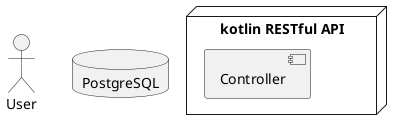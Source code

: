 @startuml

actor "User" as user
node "kotlin RESTful API" {

        component "Controller"


}

database "PostgreSQL" as database

@enduml